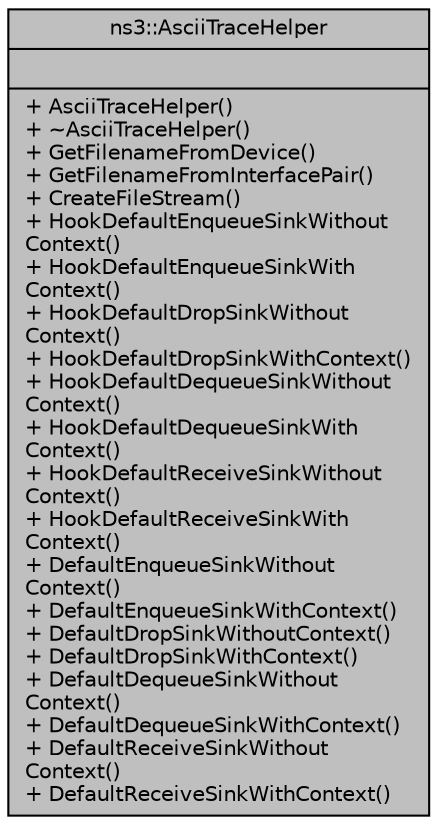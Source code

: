 digraph "ns3::AsciiTraceHelper"
{
  edge [fontname="Helvetica",fontsize="10",labelfontname="Helvetica",labelfontsize="10"];
  node [fontname="Helvetica",fontsize="10",shape=record];
  Node1 [label="{ns3::AsciiTraceHelper\n||+ AsciiTraceHelper()\l+ ~AsciiTraceHelper()\l+ GetFilenameFromDevice()\l+ GetFilenameFromInterfacePair()\l+ CreateFileStream()\l+ HookDefaultEnqueueSinkWithout\lContext()\l+ HookDefaultEnqueueSinkWith\lContext()\l+ HookDefaultDropSinkWithout\lContext()\l+ HookDefaultDropSinkWithContext()\l+ HookDefaultDequeueSinkWithout\lContext()\l+ HookDefaultDequeueSinkWith\lContext()\l+ HookDefaultReceiveSinkWithout\lContext()\l+ HookDefaultReceiveSinkWith\lContext()\l+ DefaultEnqueueSinkWithout\lContext()\l+ DefaultEnqueueSinkWithContext()\l+ DefaultDropSinkWithoutContext()\l+ DefaultDropSinkWithContext()\l+ DefaultDequeueSinkWithout\lContext()\l+ DefaultDequeueSinkWithContext()\l+ DefaultReceiveSinkWithout\lContext()\l+ DefaultReceiveSinkWithContext()\l}",height=0.2,width=0.4,color="black", fillcolor="grey75", style="filled", fontcolor="black"];
}
